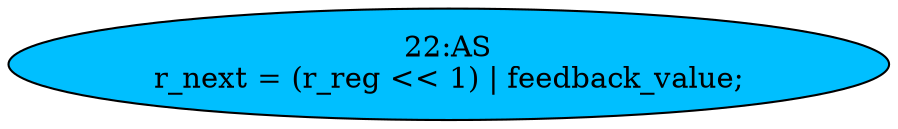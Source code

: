 strict digraph "" {
	node [label="\N"];
	"22:AS"	[ast="<pyverilog.vparser.ast.Assign object at 0x7f0c216f43d0>",
		def_var="['r_next']",
		fillcolor=deepskyblue,
		label="22:AS
r_next = (r_reg << 1) | feedback_value;",
		statements="[]",
		style=filled,
		typ=Assign,
		use_var="['r_reg', 'feedback_value']"];
}
